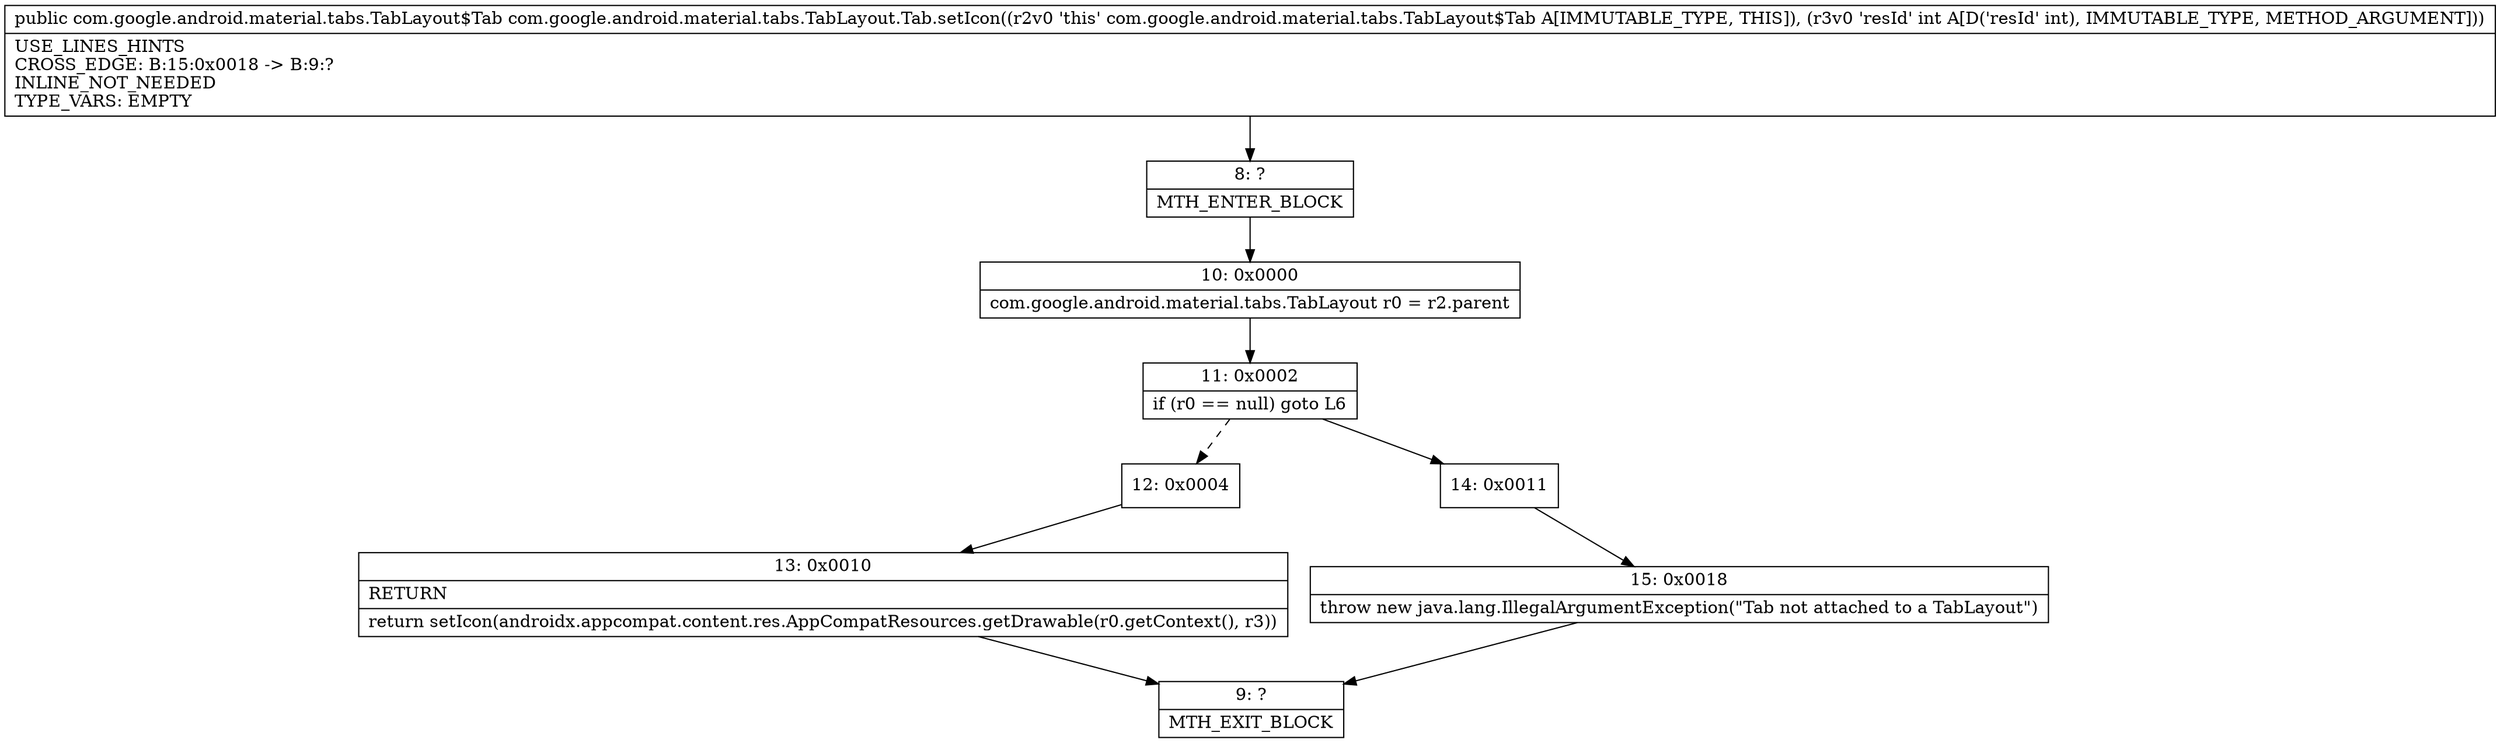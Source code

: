 digraph "CFG forcom.google.android.material.tabs.TabLayout.Tab.setIcon(I)Lcom\/google\/android\/material\/tabs\/TabLayout$Tab;" {
Node_8 [shape=record,label="{8\:\ ?|MTH_ENTER_BLOCK\l}"];
Node_10 [shape=record,label="{10\:\ 0x0000|com.google.android.material.tabs.TabLayout r0 = r2.parent\l}"];
Node_11 [shape=record,label="{11\:\ 0x0002|if (r0 == null) goto L6\l}"];
Node_12 [shape=record,label="{12\:\ 0x0004}"];
Node_13 [shape=record,label="{13\:\ 0x0010|RETURN\l|return setIcon(androidx.appcompat.content.res.AppCompatResources.getDrawable(r0.getContext(), r3))\l}"];
Node_9 [shape=record,label="{9\:\ ?|MTH_EXIT_BLOCK\l}"];
Node_14 [shape=record,label="{14\:\ 0x0011}"];
Node_15 [shape=record,label="{15\:\ 0x0018|throw new java.lang.IllegalArgumentException(\"Tab not attached to a TabLayout\")\l}"];
MethodNode[shape=record,label="{public com.google.android.material.tabs.TabLayout$Tab com.google.android.material.tabs.TabLayout.Tab.setIcon((r2v0 'this' com.google.android.material.tabs.TabLayout$Tab A[IMMUTABLE_TYPE, THIS]), (r3v0 'resId' int A[D('resId' int), IMMUTABLE_TYPE, METHOD_ARGUMENT]))  | USE_LINES_HINTS\lCROSS_EDGE: B:15:0x0018 \-\> B:9:?\lINLINE_NOT_NEEDED\lTYPE_VARS: EMPTY\l}"];
MethodNode -> Node_8;Node_8 -> Node_10;
Node_10 -> Node_11;
Node_11 -> Node_12[style=dashed];
Node_11 -> Node_14;
Node_12 -> Node_13;
Node_13 -> Node_9;
Node_14 -> Node_15;
Node_15 -> Node_9;
}

